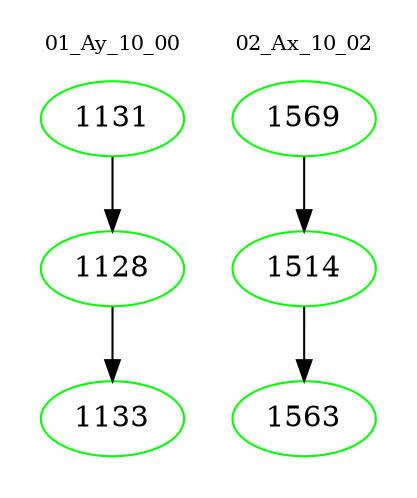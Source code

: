 digraph{
subgraph cluster_0 {
color = white
label = "01_Ay_10_00";
fontsize=10;
T0_1131 [label="1131", color="green"]
T0_1131 -> T0_1128 [color="black"]
T0_1128 [label="1128", color="green"]
T0_1128 -> T0_1133 [color="black"]
T0_1133 [label="1133", color="green"]
}
subgraph cluster_1 {
color = white
label = "02_Ax_10_02";
fontsize=10;
T1_1569 [label="1569", color="green"]
T1_1569 -> T1_1514 [color="black"]
T1_1514 [label="1514", color="green"]
T1_1514 -> T1_1563 [color="black"]
T1_1563 [label="1563", color="green"]
}
}
